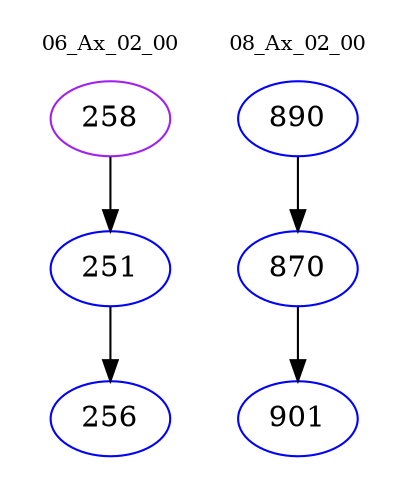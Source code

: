 digraph{
subgraph cluster_0 {
color = white
label = "06_Ax_02_00";
fontsize=10;
T0_258 [label="258", color="purple"]
T0_258 -> T0_251 [color="black"]
T0_251 [label="251", color="blue"]
T0_251 -> T0_256 [color="black"]
T0_256 [label="256", color="blue"]
}
subgraph cluster_1 {
color = white
label = "08_Ax_02_00";
fontsize=10;
T1_890 [label="890", color="blue"]
T1_890 -> T1_870 [color="black"]
T1_870 [label="870", color="blue"]
T1_870 -> T1_901 [color="black"]
T1_901 [label="901", color="blue"]
}
}
